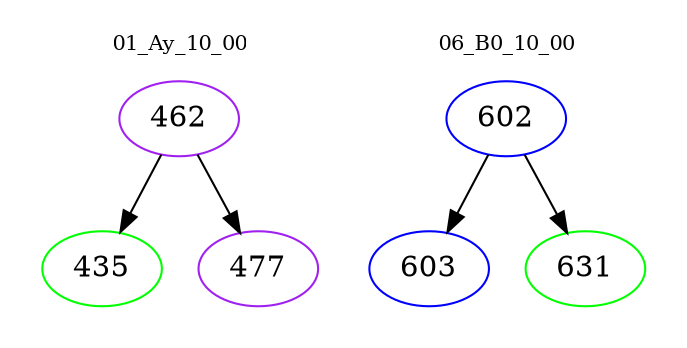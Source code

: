 digraph{
subgraph cluster_0 {
color = white
label = "01_Ay_10_00";
fontsize=10;
T0_462 [label="462", color="purple"]
T0_462 -> T0_435 [color="black"]
T0_435 [label="435", color="green"]
T0_462 -> T0_477 [color="black"]
T0_477 [label="477", color="purple"]
}
subgraph cluster_1 {
color = white
label = "06_B0_10_00";
fontsize=10;
T1_602 [label="602", color="blue"]
T1_602 -> T1_603 [color="black"]
T1_603 [label="603", color="blue"]
T1_602 -> T1_631 [color="black"]
T1_631 [label="631", color="green"]
}
}
